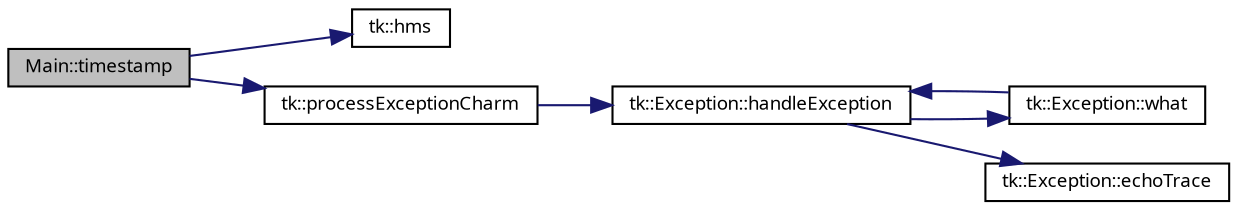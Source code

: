 digraph "Main::timestamp"
{
 // INTERACTIVE_SVG=YES
  bgcolor="transparent";
  edge [fontname="sans-serif",fontsize="9",labelfontname="sans-serif",labelfontsize="9"];
  node [fontname="sans-serif",fontsize="9",shape=record];
  rankdir="LR";
  Node1 [label="Main::timestamp",height=0.2,width=0.4,color="black", fillcolor="grey75", style="filled", fontcolor="black"];
  Node1 -> Node2 [color="midnightblue",fontsize="9",style="solid",fontname="sans-serif"];
  Node2 [label="tk::hms",height=0.2,width=0.4,color="black",URL="$namespacetk.html#ad6260a3dcdcb9a995a4886e566b665c4",tooltip="Convert existing time stamp as a real to Watch (global scope) "];
  Node1 -> Node3 [color="midnightblue",fontsize="9",style="solid",fontname="sans-serif"];
  Node3 [label="tk::processExceptionCharm",height=0.2,width=0.4,color="black",URL="$namespacetk.html#af04df49334286e653e440035c499a8d1",tooltip="Process an exception from the Charm++ runtime system. "];
  Node3 -> Node4 [color="midnightblue",fontsize="9",style="solid",fontname="sans-serif"];
  Node4 [label="tk::Exception::handleException",height=0.2,width=0.4,color="black",URL="$classtk_1_1_exception.html#aef3989f5d076c0282329daa2a646b1c6",tooltip="Handle Exception. "];
  Node4 -> Node5 [color="midnightblue",fontsize="9",style="solid",fontname="sans-serif"];
  Node5 [label="tk::Exception::what",height=0.2,width=0.4,color="black",URL="$classtk_1_1_exception.html#a0bc4b622d95adf72e77f639fd6aefbbe"];
  Node5 -> Node4 [color="midnightblue",fontsize="9",style="solid",fontname="sans-serif"];
  Node4 -> Node6 [color="midnightblue",fontsize="9",style="solid",fontname="sans-serif"];
  Node6 [label="tk::Exception::echoTrace",height=0.2,width=0.4,color="black",URL="$classtk_1_1_exception.html#a98bc4bc0d8ef380a2b90c5815a80f53a",tooltip="Demangle and Echo call trace. "];
}

